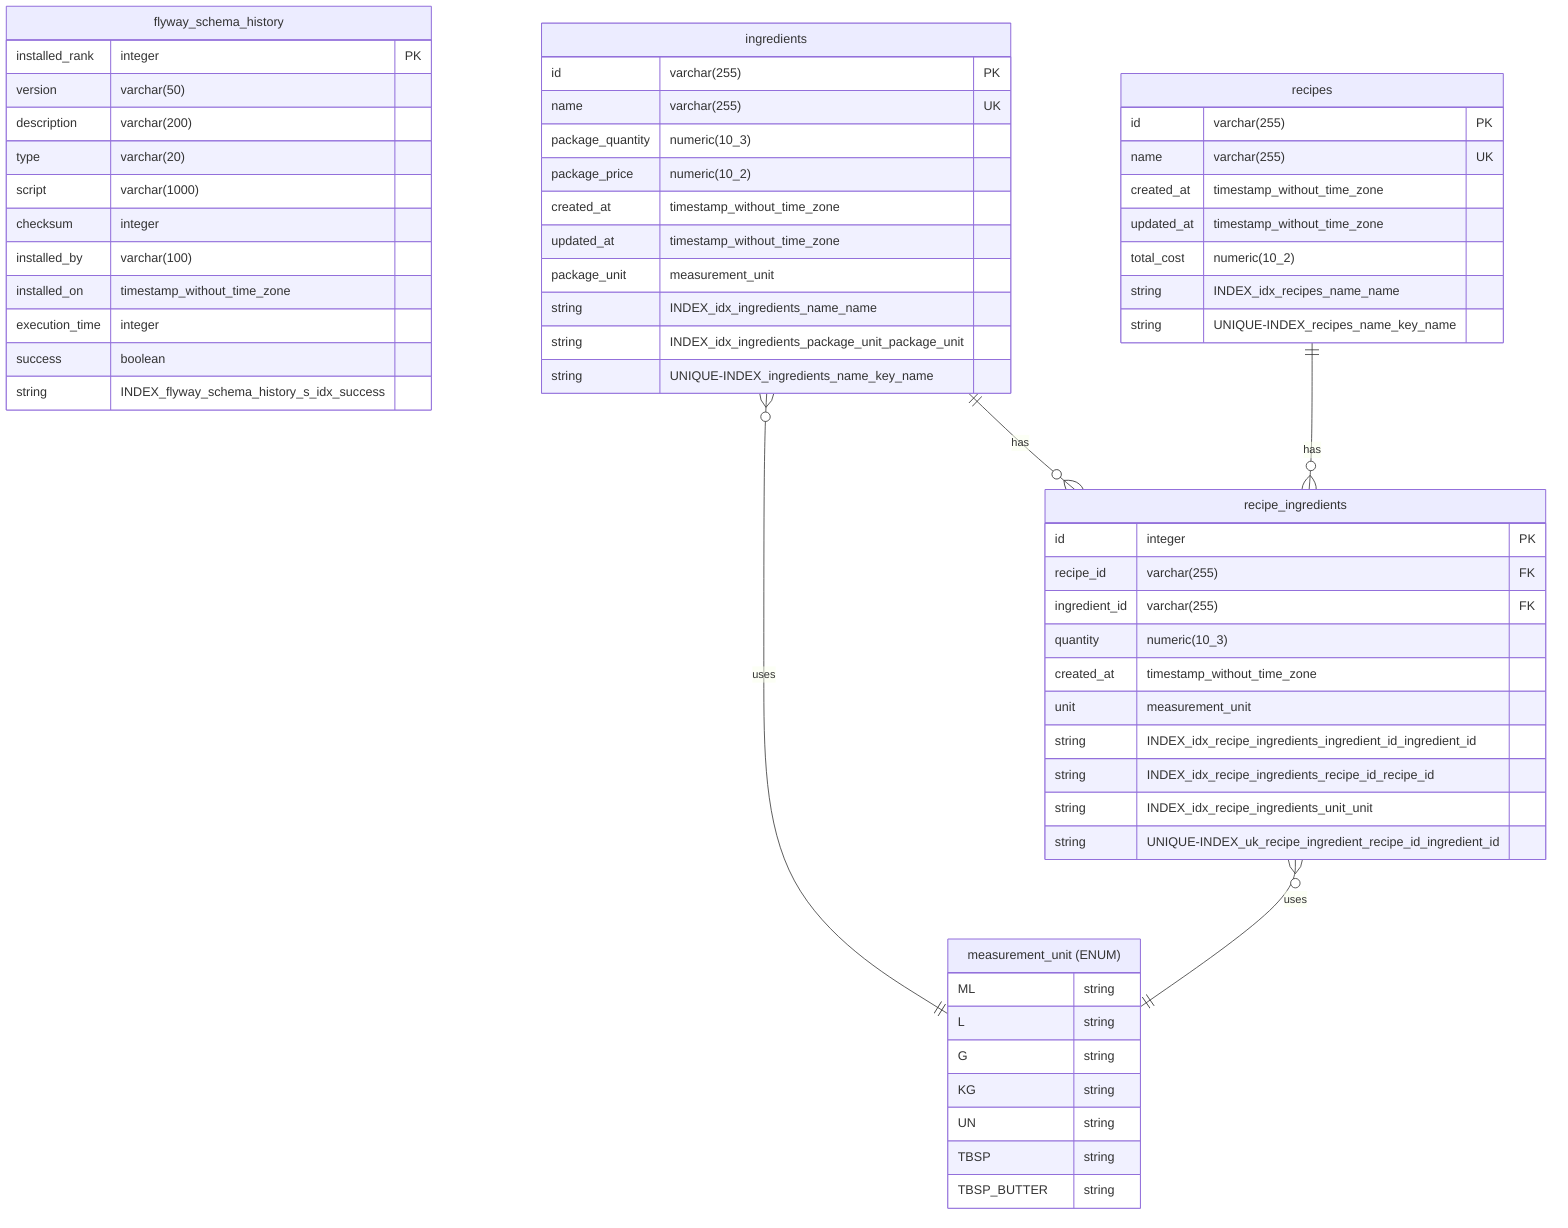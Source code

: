 erDiagram

    "measurement_unit (ENUM)" {
        ML string
        L string
        G string
        KG string
        UN string
        TBSP string
        TBSP_BUTTER string
    }

    flyway_schema_history {
        installed_rank integer PK
        version varchar(50)
        description varchar(200)
        type varchar(20)
        script varchar(1000)
        checksum integer
        installed_by varchar(100)
        installed_on timestamp_without_time_zone
        execution_time integer
        success boolean
        string INDEX_flyway_schema_history_s_idx_success
    }

    ingredients {
        id varchar(255) PK
        name varchar(255) UK
        package_quantity numeric(10_3)
        package_price numeric(10_2)
        created_at timestamp_without_time_zone
        updated_at timestamp_without_time_zone
        package_unit measurement_unit
        string INDEX_idx_ingredients_name_name
        string INDEX_idx_ingredients_package_unit_package_unit
        string UNIQUE-INDEX_ingredients_name_key_name
    }

    recipe_ingredients {
        id integer PK
        recipe_id varchar(255) FK
        ingredient_id varchar(255) FK
        quantity numeric(10_3)
        created_at timestamp_without_time_zone
        unit measurement_unit
        string INDEX_idx_recipe_ingredients_ingredient_id_ingredient_id
        string INDEX_idx_recipe_ingredients_recipe_id_recipe_id
        string INDEX_idx_recipe_ingredients_unit_unit
        string UNIQUE-INDEX_uk_recipe_ingredient_recipe_id_ingredient_id
    }

    recipes {
        id varchar(255) PK
        name varchar(255) UK
        created_at timestamp_without_time_zone
        updated_at timestamp_without_time_zone
        total_cost numeric(10_2)
        string INDEX_idx_recipes_name_name
        string UNIQUE-INDEX_recipes_name_key_name
    }

    ingredients ||--o{ recipe_ingredients : "has"
    recipes ||--o{ recipe_ingredients : "has"

    ingredients }o--|| "measurement_unit (ENUM)" : "uses"
    recipe_ingredients }o--|| "measurement_unit (ENUM)" : "uses"